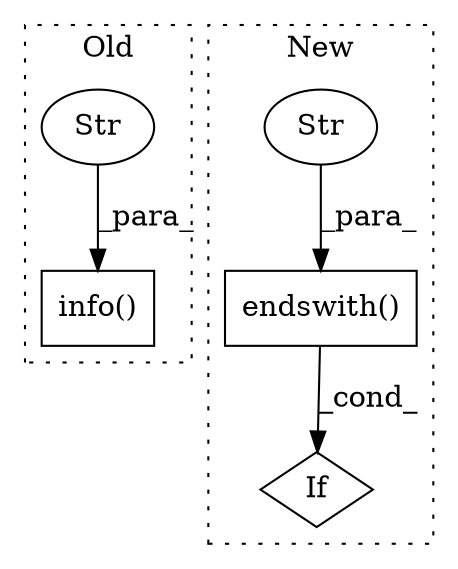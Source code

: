 digraph G {
subgraph cluster0 {
1 [label="info()" a="75" s="11971,12030" l="13,1" shape="box"];
5 [label="Str" a="66" s="11984" l="46" shape="ellipse"];
label = "Old";
style="dotted";
}
subgraph cluster1 {
2 [label="endswith()" a="75" s="11835,11881" l="35,1" shape="box"];
3 [label="Str" a="66" s="11870" l="11" shape="ellipse"];
4 [label="If" a="96" s="11832" l="3" shape="diamond"];
label = "New";
style="dotted";
}
2 -> 4 [label="_cond_"];
3 -> 2 [label="_para_"];
5 -> 1 [label="_para_"];
}